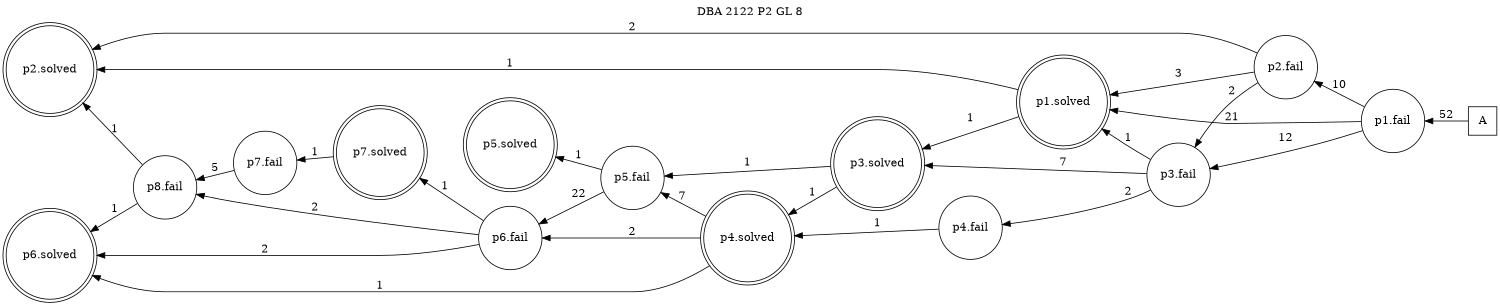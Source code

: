 digraph DBA_2122_P2_GL_8 {
labelloc="tl"
label= " DBA 2122 P2 GL 8 "
rankdir="RL";
graph [ size=" 10 , 10 !"]

"A" [shape="square" label="A"]
"p1.fail" [shape="circle" label="p1.fail"]
"p1.solved" [shape="doublecircle" label="p1.solved"]
"p2.fail" [shape="circle" label="p2.fail"]
"p2.solved" [shape="doublecircle" label="p2.solved"]
"p3.fail" [shape="circle" label="p3.fail"]
"p3.solved" [shape="doublecircle" label="p3.solved"]
"p4.fail" [shape="circle" label="p4.fail"]
"p4.solved" [shape="doublecircle" label="p4.solved"]
"p5.fail" [shape="circle" label="p5.fail"]
"p6.fail" [shape="circle" label="p6.fail"]
"p6.solved" [shape="doublecircle" label="p6.solved"]
"p5.solved" [shape="doublecircle" label="p5.solved"]
"p7.solved" [shape="doublecircle" label="p7.solved"]
"p7.fail" [shape="circle" label="p7.fail"]
"p8.fail" [shape="circle" label="p8.fail"]
"A" -> "p1.fail" [ label=52]
"p1.fail" -> "p1.solved" [ label=21]
"p1.fail" -> "p2.fail" [ label=10]
"p1.fail" -> "p3.fail" [ label=12]
"p1.solved" -> "p2.solved" [ label=1]
"p1.solved" -> "p3.solved" [ label=1]
"p2.fail" -> "p1.solved" [ label=3]
"p2.fail" -> "p2.solved" [ label=2]
"p2.fail" -> "p3.fail" [ label=2]
"p3.fail" -> "p1.solved" [ label=1]
"p3.fail" -> "p3.solved" [ label=7]
"p3.fail" -> "p4.fail" [ label=2]
"p3.solved" -> "p4.solved" [ label=1]
"p3.solved" -> "p5.fail" [ label=1]
"p4.fail" -> "p4.solved" [ label=1]
"p4.solved" -> "p5.fail" [ label=7]
"p4.solved" -> "p6.fail" [ label=2]
"p4.solved" -> "p6.solved" [ label=1]
"p5.fail" -> "p6.fail" [ label=22]
"p5.fail" -> "p5.solved" [ label=1]
"p6.fail" -> "p6.solved" [ label=2]
"p6.fail" -> "p7.solved" [ label=1]
"p6.fail" -> "p8.fail" [ label=2]
"p7.solved" -> "p7.fail" [ label=1]
"p7.fail" -> "p8.fail" [ label=5]
"p8.fail" -> "p2.solved" [ label=1]
"p8.fail" -> "p6.solved" [ label=1]
}
